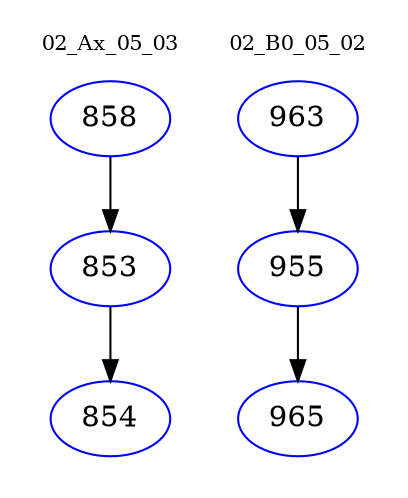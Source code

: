 digraph{
subgraph cluster_0 {
color = white
label = "02_Ax_05_03";
fontsize=10;
T0_858 [label="858", color="blue"]
T0_858 -> T0_853 [color="black"]
T0_853 [label="853", color="blue"]
T0_853 -> T0_854 [color="black"]
T0_854 [label="854", color="blue"]
}
subgraph cluster_1 {
color = white
label = "02_B0_05_02";
fontsize=10;
T1_963 [label="963", color="blue"]
T1_963 -> T1_955 [color="black"]
T1_955 [label="955", color="blue"]
T1_955 -> T1_965 [color="black"]
T1_965 [label="965", color="blue"]
}
}
